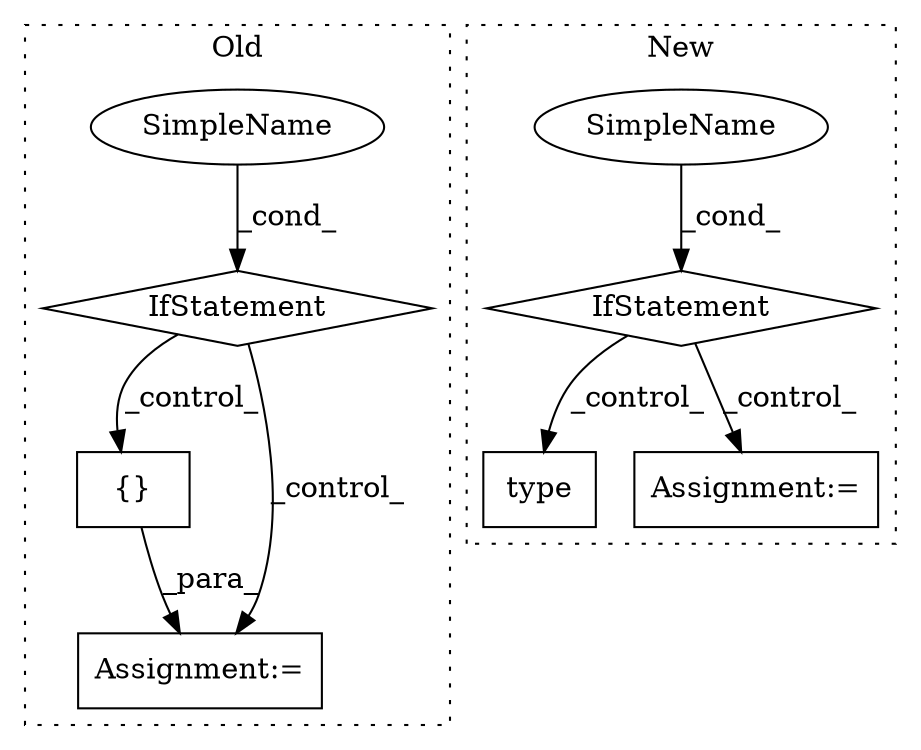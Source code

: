 digraph G {
subgraph cluster0 {
1 [label="{}" a="4" s="11704,11714" l="1,1" shape="box"];
3 [label="Assignment:=" a="7" s="11694" l="1" shape="box"];
4 [label="IfStatement" a="25" s="11635,11675" l="4,2" shape="diamond"];
5 [label="SimpleName" a="42" s="" l="" shape="ellipse"];
label = "Old";
style="dotted";
}
subgraph cluster1 {
2 [label="type" a="32" s="13871,13924" l="5,1" shape="box"];
6 [label="IfStatement" a="25" s="13526,13605" l="4,2" shape="diamond"];
7 [label="SimpleName" a="42" s="" l="" shape="ellipse"];
8 [label="Assignment:=" a="7" s="14576" l="1" shape="box"];
label = "New";
style="dotted";
}
1 -> 3 [label="_para_"];
4 -> 3 [label="_control_"];
4 -> 1 [label="_control_"];
5 -> 4 [label="_cond_"];
6 -> 2 [label="_control_"];
6 -> 8 [label="_control_"];
7 -> 6 [label="_cond_"];
}
